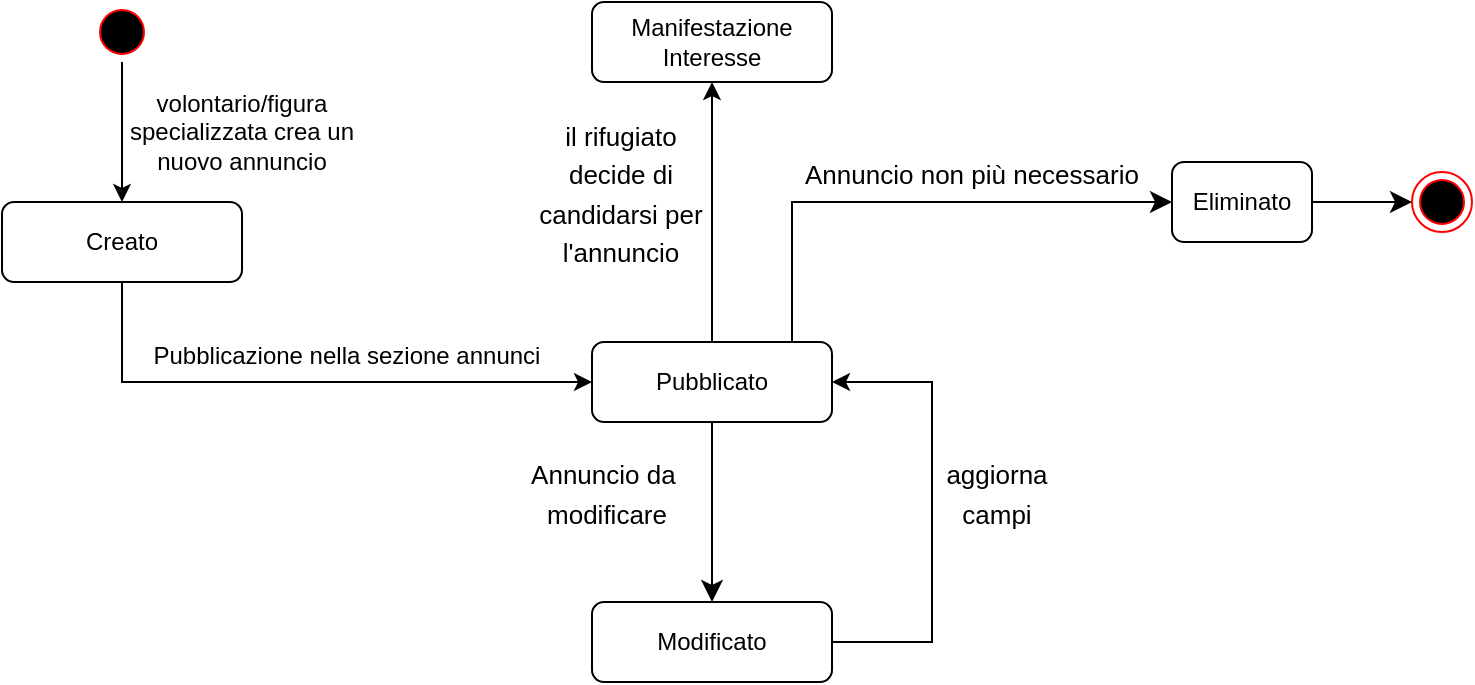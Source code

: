 <mxfile version="26.0.4">
  <diagram name="Pagina-1" id="DehigGwKZMRwZZSncwXY">
    <mxGraphModel grid="1" page="1" gridSize="10" guides="1" tooltips="1" connect="1" arrows="1" fold="1" pageScale="1" pageWidth="827" pageHeight="1169" math="0" shadow="0">
      <root>
        <mxCell id="0" />
        <mxCell id="1" parent="0" />
        <mxCell id="r7w-Z8Pqdnhfb6ZyPYdG-8" style="edgeStyle=orthogonalEdgeStyle;rounded=0;orthogonalLoop=1;jettySize=auto;html=1;entryX=0.5;entryY=0;entryDx=0;entryDy=0;" edge="1" parent="1" source="AgiAoZI2gG5sLD2JsjZj-1" target="D2z74ii9eQMLdaZzBzBn-1">
          <mxGeometry relative="1" as="geometry" />
        </mxCell>
        <mxCell id="AgiAoZI2gG5sLD2JsjZj-1" value="" style="ellipse;html=1;shape=startState;fillColor=#000000;strokeColor=#ff0000;" vertex="1" parent="1">
          <mxGeometry x="130" y="60" width="30" height="30" as="geometry" />
        </mxCell>
        <mxCell id="AgiAoZI2gG5sLD2JsjZj-5" value="volontario/figura specializzata crea un nuovo annuncio" style="text;html=1;align=center;verticalAlign=middle;whiteSpace=wrap;rounded=0;" vertex="1" parent="1">
          <mxGeometry x="140" y="110" width="130" height="30" as="geometry" />
        </mxCell>
        <mxCell id="r7w-Z8Pqdnhfb6ZyPYdG-9" style="edgeStyle=orthogonalEdgeStyle;rounded=0;orthogonalLoop=1;jettySize=auto;html=1;entryX=0;entryY=0.5;entryDx=0;entryDy=0;" edge="1" parent="1" source="D2z74ii9eQMLdaZzBzBn-1" target="MM1a7asqePDvJaksuXe2-2">
          <mxGeometry relative="1" as="geometry">
            <Array as="points">
              <mxPoint x="145" y="250" />
            </Array>
          </mxGeometry>
        </mxCell>
        <mxCell id="D2z74ii9eQMLdaZzBzBn-1" value="Creato" style="rounded=1;whiteSpace=wrap;html=1;" vertex="1" parent="1">
          <mxGeometry x="85" y="160" width="120" height="40" as="geometry" />
        </mxCell>
        <mxCell id="r7w-Z8Pqdnhfb6ZyPYdG-5" style="edgeStyle=orthogonalEdgeStyle;rounded=0;orthogonalLoop=1;jettySize=auto;html=1;entryX=0.5;entryY=1;entryDx=0;entryDy=0;" edge="1" parent="1" source="MM1a7asqePDvJaksuXe2-2" target="r7w-Z8Pqdnhfb6ZyPYdG-4">
          <mxGeometry relative="1" as="geometry" />
        </mxCell>
        <mxCell id="MM1a7asqePDvJaksuXe2-2" value="Pubblicato" style="rounded=1;whiteSpace=wrap;html=1;" vertex="1" parent="1">
          <mxGeometry x="380" y="230" width="120" height="40" as="geometry" />
        </mxCell>
        <mxCell id="r7w-Z8Pqdnhfb6ZyPYdG-2" style="edgeStyle=orthogonalEdgeStyle;rounded=0;orthogonalLoop=1;jettySize=auto;html=1;entryX=1;entryY=0.5;entryDx=0;entryDy=0;" edge="1" parent="1" source="MM1a7asqePDvJaksuXe2-5" target="MM1a7asqePDvJaksuXe2-2">
          <mxGeometry relative="1" as="geometry">
            <Array as="points">
              <mxPoint x="550" y="380" />
              <mxPoint x="550" y="250" />
            </Array>
          </mxGeometry>
        </mxCell>
        <mxCell id="MM1a7asqePDvJaksuXe2-5" value="Modificato" style="rounded=1;whiteSpace=wrap;html=1;" vertex="1" parent="1">
          <mxGeometry x="380" y="360" width="120" height="40" as="geometry" />
        </mxCell>
        <mxCell id="MM1a7asqePDvJaksuXe2-6" value="" style="endArrow=classic;html=1;rounded=0;fontSize=12;startSize=8;endSize=8;curved=1;entryX=0.5;entryY=0;entryDx=0;entryDy=0;exitX=0.5;exitY=1;exitDx=0;exitDy=0;" edge="1" parent="1" source="MM1a7asqePDvJaksuXe2-2" target="MM1a7asqePDvJaksuXe2-5">
          <mxGeometry width="50" height="50" relative="1" as="geometry">
            <mxPoint x="430" y="310" as="sourcePoint" />
            <mxPoint x="440" y="240" as="targetPoint" />
          </mxGeometry>
        </mxCell>
        <mxCell id="MM1a7asqePDvJaksuXe2-8" value="Eliminato" style="rounded=1;whiteSpace=wrap;html=1;" vertex="1" parent="1">
          <mxGeometry x="670" y="140" width="70" height="40" as="geometry" />
        </mxCell>
        <mxCell id="MM1a7asqePDvJaksuXe2-9" value="" style="endArrow=classic;html=1;rounded=0;fontSize=12;startSize=8;endSize=8;entryX=0;entryY=0.5;entryDx=0;entryDy=0;exitX=0.5;exitY=0;exitDx=0;exitDy=0;edgeStyle=orthogonalEdgeStyle;" edge="1" parent="1" source="MM1a7asqePDvJaksuXe2-2" target="MM1a7asqePDvJaksuXe2-8">
          <mxGeometry width="50" height="50" relative="1" as="geometry">
            <mxPoint x="520" y="270" as="sourcePoint" />
            <mxPoint x="570" y="220" as="targetPoint" />
            <Array as="points">
              <mxPoint x="480" y="230" />
              <mxPoint x="480" y="160" />
            </Array>
          </mxGeometry>
        </mxCell>
        <mxCell id="MM1a7asqePDvJaksuXe2-10" value="" style="ellipse;html=1;shape=endState;fillColor=#000000;strokeColor=#ff0000;" vertex="1" parent="1">
          <mxGeometry x="790" y="145" width="30" height="30" as="geometry" />
        </mxCell>
        <mxCell id="MM1a7asqePDvJaksuXe2-11" value="" style="endArrow=classic;html=1;rounded=0;fontSize=12;startSize=8;endSize=8;curved=1;entryX=0;entryY=0.5;entryDx=0;entryDy=0;exitX=1;exitY=0.5;exitDx=0;exitDy=0;" edge="1" parent="1" source="MM1a7asqePDvJaksuXe2-8" target="MM1a7asqePDvJaksuXe2-10">
          <mxGeometry width="50" height="50" relative="1" as="geometry">
            <mxPoint x="630" y="160" as="sourcePoint" />
            <mxPoint x="600" y="220" as="targetPoint" />
          </mxGeometry>
        </mxCell>
        <mxCell id="hxqtjFuVHppDBqRU-uFY-1" value="&lt;font style=&quot;font-size: 12px;&quot;&gt;Pubblicazione nella sezione annunci&lt;/font&gt;" style="text;html=1;align=center;verticalAlign=middle;whiteSpace=wrap;rounded=0;fontSize=16;" vertex="1" parent="1">
          <mxGeometry x="150" y="230" width="215" height="10" as="geometry" />
        </mxCell>
        <mxCell id="hxqtjFuVHppDBqRU-uFY-2" value="&lt;font style=&quot;font-size: 13px;&quot;&gt;Annuncio non più necessario&lt;/font&gt;" style="text;html=1;align=center;verticalAlign=middle;whiteSpace=wrap;rounded=0;fontSize=16;" vertex="1" parent="1">
          <mxGeometry x="480" y="130" width="180" height="30" as="geometry" />
        </mxCell>
        <mxCell id="hxqtjFuVHppDBqRU-uFY-3" value="&lt;font style=&quot;font-size: 13px;&quot;&gt;Annuncio da&amp;nbsp;&lt;/font&gt;&lt;div&gt;&lt;font style=&quot;font-size: 13px;&quot;&gt;modificare&lt;/font&gt;&lt;/div&gt;" style="text;html=1;align=center;verticalAlign=middle;whiteSpace=wrap;rounded=0;fontSize=16;" vertex="1" parent="1">
          <mxGeometry x="340" y="290" width="95" height="30" as="geometry" />
        </mxCell>
        <mxCell id="r7w-Z8Pqdnhfb6ZyPYdG-3" value="&lt;span style=&quot;font-size: 13px;&quot;&gt;aggiorna&lt;/span&gt;&lt;div&gt;&lt;span style=&quot;font-size: 13px;&quot;&gt;campi&lt;/span&gt;&lt;/div&gt;" style="text;html=1;align=center;verticalAlign=middle;whiteSpace=wrap;rounded=0;fontSize=16;" vertex="1" parent="1">
          <mxGeometry x="550" y="290" width="65" height="30" as="geometry" />
        </mxCell>
        <mxCell id="r7w-Z8Pqdnhfb6ZyPYdG-4" value="Manifestazione Interesse" style="rounded=1;whiteSpace=wrap;html=1;" vertex="1" parent="1">
          <mxGeometry x="380" y="60" width="120" height="40" as="geometry" />
        </mxCell>
        <mxCell id="r7w-Z8Pqdnhfb6ZyPYdG-6" value="&lt;span style=&quot;font-size: 13px;&quot;&gt;il rifugiato decide di candidarsi per l&#39;annuncio&lt;/span&gt;" style="text;html=1;align=center;verticalAlign=middle;whiteSpace=wrap;rounded=0;fontSize=16;" vertex="1" parent="1">
          <mxGeometry x="347" y="140" width="95" height="30" as="geometry" />
        </mxCell>
        <mxCell id="r7w-Z8Pqdnhfb6ZyPYdG-7" style="edgeStyle=orthogonalEdgeStyle;rounded=0;orthogonalLoop=1;jettySize=auto;html=1;exitX=0.5;exitY=1;exitDx=0;exitDy=0;" edge="1" parent="1" source="r7w-Z8Pqdnhfb6ZyPYdG-6" target="r7w-Z8Pqdnhfb6ZyPYdG-6">
          <mxGeometry relative="1" as="geometry" />
        </mxCell>
      </root>
    </mxGraphModel>
  </diagram>
</mxfile>
